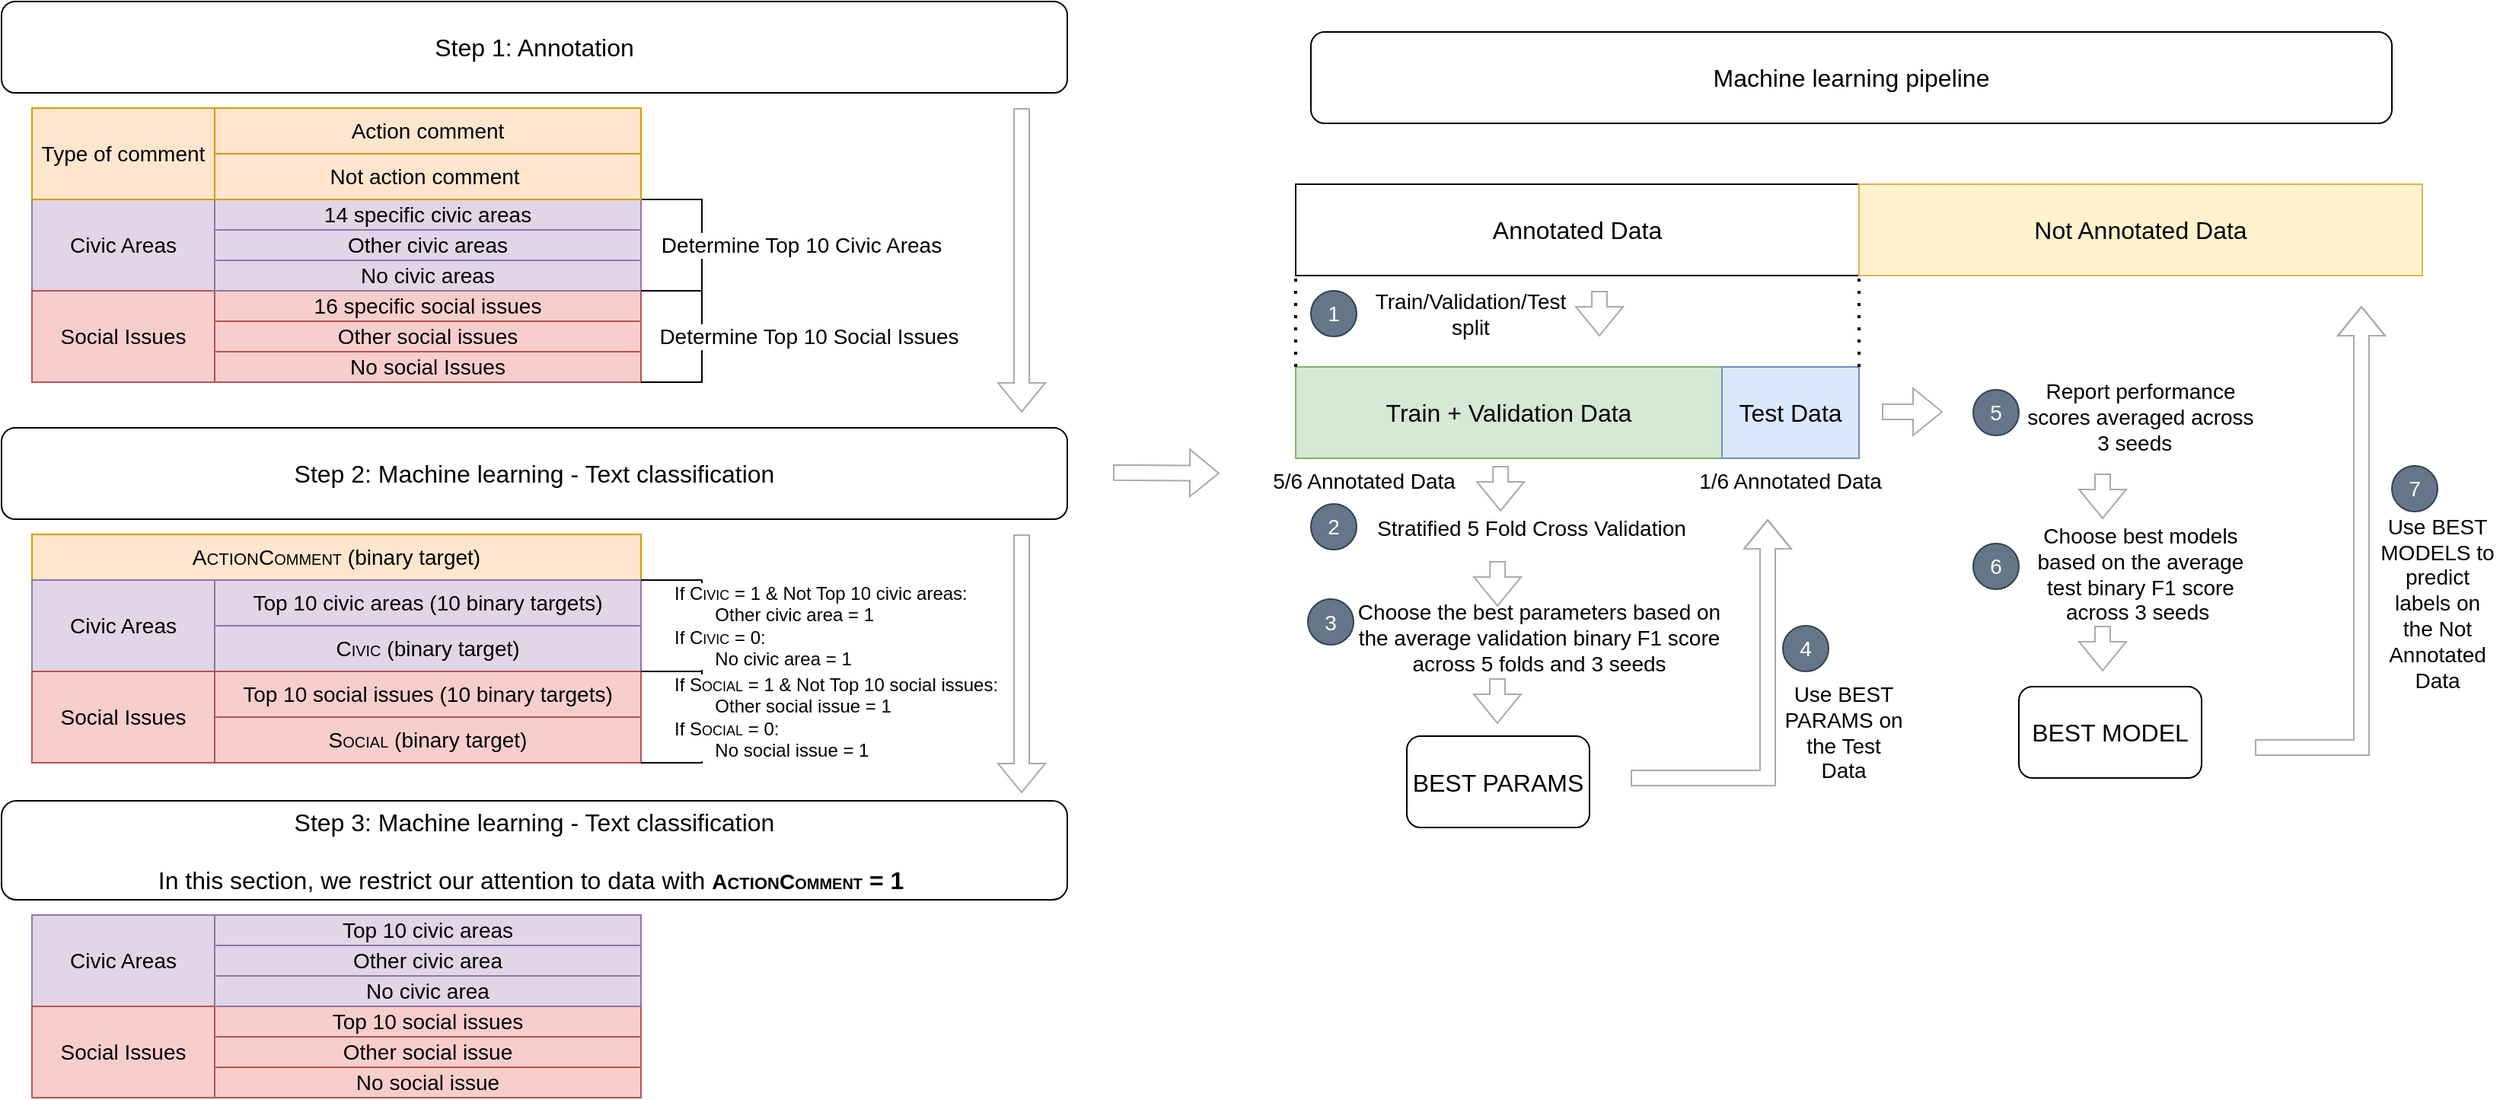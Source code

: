 <mxfile version="26.0.5">
  <diagram name="Page-1" id="k8qGRllSuCCMeSWJRuRN">
    <mxGraphModel dx="1242" dy="827" grid="1" gridSize="10" guides="1" tooltips="1" connect="1" arrows="1" fold="1" page="1" pageScale="1" pageWidth="850" pageHeight="1100" math="0" shadow="0">
      <root>
        <mxCell id="0" />
        <mxCell id="1" parent="0" />
        <mxCell id="Wy1gnbVzSQiRrtNqNRIT-1" value="Annotated Data" style="rounded=0;whiteSpace=wrap;html=1;fontSize=16;" parent="1" vertex="1">
          <mxGeometry x="870" y="130" width="370" height="60" as="geometry" />
        </mxCell>
        <mxCell id="Wy1gnbVzSQiRrtNqNRIT-2" value="Not Annotated Data" style="rounded=0;whiteSpace=wrap;html=1;fillColor=#fff2cc;strokeColor=#d6b656;fontSize=16;" parent="1" vertex="1">
          <mxGeometry x="1240" y="130" width="370" height="60" as="geometry" />
        </mxCell>
        <mxCell id="Wy1gnbVzSQiRrtNqNRIT-3" value="Train + Validation Data" style="rounded=0;whiteSpace=wrap;html=1;fillColor=#d5e8d4;strokeColor=#82b366;fontSize=16;" parent="1" vertex="1">
          <mxGeometry x="870" y="250" width="280" height="60" as="geometry" />
        </mxCell>
        <mxCell id="Wy1gnbVzSQiRrtNqNRIT-4" value="Test Data" style="rounded=0;whiteSpace=wrap;html=1;fillColor=#dae8fc;strokeColor=#6c8ebf;fontSize=16;" parent="1" vertex="1">
          <mxGeometry x="1150" y="250" width="90" height="60" as="geometry" />
        </mxCell>
        <mxCell id="Wy1gnbVzSQiRrtNqNRIT-5" value="" style="endArrow=none;dashed=1;html=1;dashPattern=1 3;strokeWidth=2;rounded=0;exitX=1;exitY=0;exitDx=0;exitDy=0;entryX=1;entryY=1;entryDx=0;entryDy=0;fontSize=14;" parent="1" source="Wy1gnbVzSQiRrtNqNRIT-4" target="Wy1gnbVzSQiRrtNqNRIT-1" edge="1">
          <mxGeometry width="50" height="50" relative="1" as="geometry">
            <mxPoint x="1230" y="240" as="sourcePoint" />
            <mxPoint x="1240" y="180" as="targetPoint" />
          </mxGeometry>
        </mxCell>
        <mxCell id="Wy1gnbVzSQiRrtNqNRIT-6" value="" style="endArrow=none;dashed=1;html=1;dashPattern=1 3;strokeWidth=2;rounded=0;entryX=0;entryY=1;entryDx=0;entryDy=0;exitX=0;exitY=0;exitDx=0;exitDy=0;fontSize=14;" parent="1" source="Wy1gnbVzSQiRrtNqNRIT-3" target="Wy1gnbVzSQiRrtNqNRIT-1" edge="1">
          <mxGeometry width="50" height="50" relative="1" as="geometry">
            <mxPoint x="840" y="250" as="sourcePoint" />
            <mxPoint x="869" y="190" as="targetPoint" />
          </mxGeometry>
        </mxCell>
        <mxCell id="Wy1gnbVzSQiRrtNqNRIT-25" value="1/6 Annotated Data" style="text;html=1;align=center;verticalAlign=middle;whiteSpace=wrap;rounded=0;fontSize=14;" parent="1" vertex="1">
          <mxGeometry x="1120" y="310" width="150" height="30" as="geometry" />
        </mxCell>
        <mxCell id="Wy1gnbVzSQiRrtNqNRIT-26" value="5/6 Annotated Data" style="text;html=1;align=center;verticalAlign=middle;whiteSpace=wrap;rounded=0;fontSize=14;" parent="1" vertex="1">
          <mxGeometry x="840" y="310" width="150" height="30" as="geometry" />
        </mxCell>
        <mxCell id="Wy1gnbVzSQiRrtNqNRIT-27" value="" style="shape=flexArrow;endArrow=classic;html=1;rounded=0;strokeColor=light-dark(#aaaaaa, #ededed);fontSize=14;" parent="1" edge="1">
          <mxGeometry width="50" height="50" relative="1" as="geometry">
            <mxPoint x="1004.58" y="315" as="sourcePoint" />
            <mxPoint x="1004.58" y="345" as="targetPoint" />
          </mxGeometry>
        </mxCell>
        <mxCell id="Wy1gnbVzSQiRrtNqNRIT-29" value="Stratified 5 Fold Cross Validation" style="text;html=1;align=center;verticalAlign=middle;whiteSpace=wrap;rounded=0;fontSize=14;" parent="1" vertex="1">
          <mxGeometry x="890" y="341" width="270" height="30" as="geometry" />
        </mxCell>
        <mxCell id="Wy1gnbVzSQiRrtNqNRIT-32" value="" style="shape=flexArrow;endArrow=classic;html=1;rounded=0;strokeColor=light-dark(#aaaaaa, #ededed);fontSize=14;" parent="1" edge="1">
          <mxGeometry width="50" height="50" relative="1" as="geometry">
            <mxPoint x="1002.58" y="377.5" as="sourcePoint" />
            <mxPoint x="1002.58" y="407.5" as="targetPoint" />
          </mxGeometry>
        </mxCell>
        <mxCell id="Wy1gnbVzSQiRrtNqNRIT-34" value="Choose the best parameters based on the average validation binary F1 score across 5 folds and 3 seeds" style="text;html=1;align=center;verticalAlign=middle;whiteSpace=wrap;rounded=0;fontSize=14;" parent="1" vertex="1">
          <mxGeometry x="900" y="392.5" width="260" height="70" as="geometry" />
        </mxCell>
        <mxCell id="Wy1gnbVzSQiRrtNqNRIT-35" value="" style="shape=flexArrow;endArrow=classic;html=1;rounded=0;strokeColor=light-dark(#aaaaaa, #ededed);fontSize=14;" parent="1" edge="1">
          <mxGeometry width="50" height="50" relative="1" as="geometry">
            <mxPoint x="1400" y="420" as="sourcePoint" />
            <mxPoint x="1400" y="450" as="targetPoint" />
          </mxGeometry>
        </mxCell>
        <mxCell id="Wy1gnbVzSQiRrtNqNRIT-36" value="BEST PARAMS" style="rounded=1;whiteSpace=wrap;html=1;fontSize=16;" parent="1" vertex="1">
          <mxGeometry x="943" y="492.5" width="120" height="60" as="geometry" />
        </mxCell>
        <mxCell id="Wy1gnbVzSQiRrtNqNRIT-37" value="" style="shape=flexArrow;endArrow=classic;html=1;rounded=0;strokeColor=light-dark(#aaaaaa, #ededed);fontSize=14;" parent="1" edge="1">
          <mxGeometry width="50" height="50" relative="1" as="geometry">
            <mxPoint x="1090" y="520" as="sourcePoint" />
            <mxPoint x="1180" y="350" as="targetPoint" />
            <Array as="points">
              <mxPoint x="1180" y="520" />
            </Array>
          </mxGeometry>
        </mxCell>
        <mxCell id="Wy1gnbVzSQiRrtNqNRIT-38" value="Use BEST PARAMS on the Test Data" style="text;html=1;align=center;verticalAlign=middle;whiteSpace=wrap;rounded=0;fontSize=14;" parent="1" vertex="1">
          <mxGeometry x="1190" y="475" width="80" height="30" as="geometry" />
        </mxCell>
        <mxCell id="Wy1gnbVzSQiRrtNqNRIT-40" value="" style="shape=flexArrow;endArrow=classic;html=1;rounded=0;strokeColor=light-dark(#aaaaaa, #ededed);fontSize=14;" parent="1" edge="1">
          <mxGeometry width="50" height="50" relative="1" as="geometry">
            <mxPoint x="1255" y="279.5" as="sourcePoint" />
            <mxPoint x="1295" y="279.5" as="targetPoint" />
          </mxGeometry>
        </mxCell>
        <mxCell id="Wy1gnbVzSQiRrtNqNRIT-41" value="Report performance scores averaged across 3 seeds &amp;nbsp;" style="text;html=1;align=center;verticalAlign=middle;whiteSpace=wrap;rounded=0;fontSize=14;" parent="1" vertex="1">
          <mxGeometry x="1345" y="268" width="160" height="30" as="geometry" />
        </mxCell>
        <mxCell id="Wy1gnbVzSQiRrtNqNRIT-42" value="BEST MODEL" style="rounded=1;whiteSpace=wrap;html=1;fontSize=16;" parent="1" vertex="1">
          <mxGeometry x="1345" y="460" width="120" height="60" as="geometry" />
        </mxCell>
        <mxCell id="Wy1gnbVzSQiRrtNqNRIT-44" value="Choose best models based on the average test binary F1 score across 3 seeds&amp;nbsp;" style="text;html=1;align=center;verticalAlign=middle;whiteSpace=wrap;rounded=0;fontSize=14;" parent="1" vertex="1">
          <mxGeometry x="1345" y="371" width="160" height="30" as="geometry" />
        </mxCell>
        <mxCell id="Wy1gnbVzSQiRrtNqNRIT-46" value="" style="shape=flexArrow;endArrow=classic;html=1;rounded=0;strokeColor=light-dark(#aaaaaa, #ededed);fontSize=14;" parent="1" edge="1">
          <mxGeometry width="50" height="50" relative="1" as="geometry">
            <mxPoint x="1002.5" y="454.5" as="sourcePoint" />
            <mxPoint x="1002.5" y="484.5" as="targetPoint" />
          </mxGeometry>
        </mxCell>
        <mxCell id="Wy1gnbVzSQiRrtNqNRIT-47" value="" style="shape=flexArrow;endArrow=classic;html=1;rounded=0;strokeColor=light-dark(#aaaaaa, #ededed);fontSize=14;" parent="1" edge="1">
          <mxGeometry width="50" height="50" relative="1" as="geometry">
            <mxPoint x="1400" y="320" as="sourcePoint" />
            <mxPoint x="1400" y="350" as="targetPoint" />
          </mxGeometry>
        </mxCell>
        <mxCell id="Wy1gnbVzSQiRrtNqNRIT-48" value="" style="shape=flexArrow;endArrow=classic;html=1;rounded=0;strokeColor=light-dark(#aaaaaa, #ededed);fontSize=14;" parent="1" edge="1">
          <mxGeometry width="50" height="50" relative="1" as="geometry">
            <mxPoint x="1500" y="500" as="sourcePoint" />
            <mxPoint x="1570" y="210" as="targetPoint" />
            <Array as="points">
              <mxPoint x="1570" y="500" />
            </Array>
          </mxGeometry>
        </mxCell>
        <mxCell id="Wy1gnbVzSQiRrtNqNRIT-49" value="Use BEST MODELS to predict labels on the Not Annotated Data" style="text;html=1;align=center;verticalAlign=middle;whiteSpace=wrap;rounded=0;fontSize=14;" parent="1" vertex="1">
          <mxGeometry x="1580" y="390" width="80" height="30" as="geometry" />
        </mxCell>
        <mxCell id="Wy1gnbVzSQiRrtNqNRIT-51" value="1" style="ellipse;whiteSpace=wrap;html=1;aspect=fixed;fillColor=#647687;fontColor=#ffffff;strokeColor=#314354;fontSize=14;" parent="1" vertex="1">
          <mxGeometry x="880" y="200" width="30" height="30" as="geometry" />
        </mxCell>
        <mxCell id="Wy1gnbVzSQiRrtNqNRIT-52" value="Train/Validation/Test split" style="text;html=1;align=center;verticalAlign=middle;whiteSpace=wrap;rounded=0;fontSize=14;" parent="1" vertex="1">
          <mxGeometry x="910" y="200" width="150" height="30" as="geometry" />
        </mxCell>
        <mxCell id="Wy1gnbVzSQiRrtNqNRIT-53" value="" style="shape=flexArrow;endArrow=classic;html=1;rounded=0;strokeColor=light-dark(#aaaaaa, #ededed);fontSize=14;" parent="1" edge="1">
          <mxGeometry width="50" height="50" relative="1" as="geometry">
            <mxPoint x="1069.5" y="200" as="sourcePoint" />
            <mxPoint x="1069.5" y="230" as="targetPoint" />
          </mxGeometry>
        </mxCell>
        <mxCell id="Wy1gnbVzSQiRrtNqNRIT-54" value="2" style="ellipse;whiteSpace=wrap;html=1;aspect=fixed;fillColor=#647687;fontColor=#ffffff;strokeColor=#314354;fontSize=14;" parent="1" vertex="1">
          <mxGeometry x="880" y="340" width="30" height="30" as="geometry" />
        </mxCell>
        <mxCell id="Wy1gnbVzSQiRrtNqNRIT-55" value="3" style="ellipse;whiteSpace=wrap;html=1;aspect=fixed;fillColor=#647687;fontColor=#ffffff;strokeColor=#314354;fontSize=14;" parent="1" vertex="1">
          <mxGeometry x="878" y="402.5" width="30" height="30" as="geometry" />
        </mxCell>
        <mxCell id="Wy1gnbVzSQiRrtNqNRIT-56" value="4" style="ellipse;whiteSpace=wrap;html=1;aspect=fixed;fillColor=#647687;fontColor=#ffffff;strokeColor=#314354;fontSize=14;" parent="1" vertex="1">
          <mxGeometry x="1190" y="420" width="30" height="30" as="geometry" />
        </mxCell>
        <mxCell id="Wy1gnbVzSQiRrtNqNRIT-58" value="5" style="ellipse;whiteSpace=wrap;html=1;aspect=fixed;fillColor=#647687;fontColor=#ffffff;strokeColor=#314354;fontSize=14;" parent="1" vertex="1">
          <mxGeometry x="1315" y="265" width="30" height="30" as="geometry" />
        </mxCell>
        <mxCell id="Wy1gnbVzSQiRrtNqNRIT-59" value="6" style="ellipse;whiteSpace=wrap;html=1;aspect=fixed;fillColor=#647687;fontColor=#ffffff;strokeColor=#314354;fontSize=14;" parent="1" vertex="1">
          <mxGeometry x="1315" y="366" width="30" height="30" as="geometry" />
        </mxCell>
        <mxCell id="Wy1gnbVzSQiRrtNqNRIT-61" value="7" style="ellipse;whiteSpace=wrap;html=1;aspect=fixed;fillColor=#647687;fontColor=#ffffff;strokeColor=#314354;fontSize=14;" parent="1" vertex="1">
          <mxGeometry x="1590" y="315" width="30" height="30" as="geometry" />
        </mxCell>
        <mxCell id="KJEaABMl4YH4yPC1yJ6U-1" value="Step 1: Annotation" style="rounded=1;whiteSpace=wrap;html=1;fontSize=16;" parent="1" vertex="1">
          <mxGeometry x="20" y="10" width="700" height="60" as="geometry" />
        </mxCell>
        <mxCell id="KJEaABMl4YH4yPC1yJ6U-7" value="Civic Areas" style="rounded=0;whiteSpace=wrap;html=1;fillColor=#e1d5e7;strokeColor=#9673a6;fontSize=14;" parent="1" vertex="1">
          <mxGeometry x="40" y="140" width="120" height="60" as="geometry" />
        </mxCell>
        <mxCell id="KJEaABMl4YH4yPC1yJ6U-8" value="Type of comment" style="rounded=0;whiteSpace=wrap;html=1;fillColor=#ffe6cc;strokeColor=#d79b00;fontSize=14;" parent="1" vertex="1">
          <mxGeometry x="40" y="80" width="120" height="60" as="geometry" />
        </mxCell>
        <mxCell id="KJEaABMl4YH4yPC1yJ6U-9" value="Social Issues" style="rounded=0;whiteSpace=wrap;html=1;fillColor=#f8cecc;strokeColor=#b85450;fontSize=14;" parent="1" vertex="1">
          <mxGeometry x="40" y="200" width="120" height="60" as="geometry" />
        </mxCell>
        <mxCell id="KJEaABMl4YH4yPC1yJ6U-10" value="16 specific social issues" style="rounded=0;whiteSpace=wrap;html=1;fillColor=#f8cecc;strokeColor=#b85450;fontSize=14;" parent="1" vertex="1">
          <mxGeometry x="160" y="200" width="280" height="20" as="geometry" />
        </mxCell>
        <mxCell id="KJEaABMl4YH4yPC1yJ6U-11" value="Other social issues" style="rounded=0;whiteSpace=wrap;html=1;fillColor=#f8cecc;strokeColor=#b85450;fontSize=14;" parent="1" vertex="1">
          <mxGeometry x="160" y="220" width="280" height="20" as="geometry" />
        </mxCell>
        <mxCell id="KJEaABMl4YH4yPC1yJ6U-12" value="No social Issues" style="rounded=0;whiteSpace=wrap;html=1;fillColor=#f8cecc;strokeColor=#b85450;fontSize=14;" parent="1" vertex="1">
          <mxGeometry x="160" y="240" width="280" height="20" as="geometry" />
        </mxCell>
        <mxCell id="KJEaABMl4YH4yPC1yJ6U-13" value="14 specific civic areas" style="rounded=0;whiteSpace=wrap;html=1;fillColor=#e1d5e7;strokeColor=#9673a6;fontSize=14;" parent="1" vertex="1">
          <mxGeometry x="160" y="140" width="280" height="20" as="geometry" />
        </mxCell>
        <mxCell id="KJEaABMl4YH4yPC1yJ6U-14" value="Other civic areas" style="rounded=0;whiteSpace=wrap;html=1;fillColor=#e1d5e7;strokeColor=#9673a6;fontSize=14;" parent="1" vertex="1">
          <mxGeometry x="160" y="160" width="280" height="20" as="geometry" />
        </mxCell>
        <mxCell id="KJEaABMl4YH4yPC1yJ6U-15" value="No civic areas" style="rounded=0;whiteSpace=wrap;html=1;fillColor=#e1d5e7;strokeColor=#9673a6;fontSize=14;" parent="1" vertex="1">
          <mxGeometry x="160" y="180" width="280" height="20" as="geometry" />
        </mxCell>
        <mxCell id="KJEaABMl4YH4yPC1yJ6U-18" value="Action comment" style="rounded=0;whiteSpace=wrap;html=1;fillColor=#ffe6cc;strokeColor=#d79b00;fontSize=14;" parent="1" vertex="1">
          <mxGeometry x="160" y="80" width="280" height="30" as="geometry" />
        </mxCell>
        <mxCell id="KJEaABMl4YH4yPC1yJ6U-22" style="edgeStyle=orthogonalEdgeStyle;rounded=0;orthogonalLoop=1;jettySize=auto;html=1;exitX=1;exitY=1;exitDx=0;exitDy=0;entryX=1;entryY=0;entryDx=0;entryDy=0;endArrow=none;endFill=0;fontSize=14;" parent="1" source="KJEaABMl4YH4yPC1yJ6U-20" target="KJEaABMl4YH4yPC1yJ6U-10" edge="1">
          <mxGeometry relative="1" as="geometry">
            <Array as="points">
              <mxPoint x="480" y="140" />
              <mxPoint x="480" y="200" />
            </Array>
          </mxGeometry>
        </mxCell>
        <mxCell id="KJEaABMl4YH4yPC1yJ6U-23" value="Determine Top 10 Civic Areas" style="edgeLabel;html=1;align=center;verticalAlign=middle;resizable=0;points=[];fontSize=14;" parent="KJEaABMl4YH4yPC1yJ6U-22" vertex="1" connectable="0">
          <mxGeometry x="-0.031" relative="1" as="geometry">
            <mxPoint x="65" y="2" as="offset" />
          </mxGeometry>
        </mxCell>
        <mxCell id="KJEaABMl4YH4yPC1yJ6U-20" value="Not action comment&amp;nbsp;" style="rounded=0;whiteSpace=wrap;html=1;fillColor=#ffe6cc;strokeColor=#d79b00;fontSize=14;" parent="1" vertex="1">
          <mxGeometry x="160" y="110" width="280" height="30" as="geometry" />
        </mxCell>
        <mxCell id="KJEaABMl4YH4yPC1yJ6U-25" style="edgeStyle=orthogonalEdgeStyle;rounded=0;orthogonalLoop=1;jettySize=auto;html=1;exitX=1;exitY=1;exitDx=0;exitDy=0;entryX=1;entryY=0;entryDx=0;entryDy=0;endArrow=none;endFill=0;fontSize=14;" parent="1" edge="1">
          <mxGeometry relative="1" as="geometry">
            <mxPoint x="440" y="200" as="sourcePoint" />
            <mxPoint x="440" y="260" as="targetPoint" />
            <Array as="points">
              <mxPoint x="480" y="200" />
              <mxPoint x="480" y="260" />
            </Array>
          </mxGeometry>
        </mxCell>
        <mxCell id="KJEaABMl4YH4yPC1yJ6U-26" value="Determine Top 10 Social Issues" style="edgeLabel;html=1;align=center;verticalAlign=middle;resizable=0;points=[];fontSize=14;" parent="KJEaABMl4YH4yPC1yJ6U-25" vertex="1" connectable="0">
          <mxGeometry x="-0.031" relative="1" as="geometry">
            <mxPoint x="70" y="2" as="offset" />
          </mxGeometry>
        </mxCell>
        <mxCell id="KJEaABMl4YH4yPC1yJ6U-27" value="Step 2: Machine learning - Text classification" style="rounded=1;whiteSpace=wrap;html=1;fontSize=16;" parent="1" vertex="1">
          <mxGeometry x="20" y="290" width="700" height="60" as="geometry" />
        </mxCell>
        <mxCell id="KJEaABMl4YH4yPC1yJ6U-28" value="&lt;font&gt;A&lt;font style=&quot;font-size: 11px;&quot;&gt;CTION&lt;/font&gt;C&lt;font style=&quot;font-size: 10px;&quot;&gt;OMMENT&lt;/font&gt; (binary target)&lt;/font&gt;" style="rounded=0;whiteSpace=wrap;html=1;fillColor=#ffe6cc;strokeColor=#d79b00;fontSize=14;" parent="1" vertex="1">
          <mxGeometry x="40" y="360" width="400" height="30" as="geometry" />
        </mxCell>
        <mxCell id="KJEaABMl4YH4yPC1yJ6U-29" value="Civic Areas" style="rounded=0;whiteSpace=wrap;html=1;fillColor=#e1d5e7;strokeColor=#9673a6;fontSize=14;" parent="1" vertex="1">
          <mxGeometry x="40" y="390" width="120" height="60" as="geometry" />
        </mxCell>
        <mxCell id="KJEaABMl4YH4yPC1yJ6U-30" value="Top 10 civic areas (10 binary targets)" style="rounded=0;whiteSpace=wrap;html=1;fillColor=#e1d5e7;strokeColor=#9673a6;fontSize=14;" parent="1" vertex="1">
          <mxGeometry x="160" y="390" width="280" height="30" as="geometry" />
        </mxCell>
        <mxCell id="KJEaABMl4YH4yPC1yJ6U-31" value="C&lt;font style=&quot;font-size: 10px;&quot;&gt;IVIC&lt;/font&gt;&lt;font&gt; (binary target&lt;/font&gt;&lt;font&gt;)&lt;/font&gt;" style="rounded=0;whiteSpace=wrap;html=1;fillColor=#e1d5e7;strokeColor=#9673a6;fontSize=14;" parent="1" vertex="1">
          <mxGeometry x="160" y="420" width="280" height="30" as="geometry" />
        </mxCell>
        <mxCell id="KJEaABMl4YH4yPC1yJ6U-33" value="" style="shape=flexArrow;endArrow=classic;html=1;rounded=0;strokeColor=light-dark(#aaaaaa, #ededed);fontSize=14;" parent="1" edge="1">
          <mxGeometry width="50" height="50" relative="1" as="geometry">
            <mxPoint x="690" y="80" as="sourcePoint" />
            <mxPoint x="690" y="280" as="targetPoint" />
          </mxGeometry>
        </mxCell>
        <mxCell id="KJEaABMl4YH4yPC1yJ6U-35" style="edgeStyle=orthogonalEdgeStyle;rounded=0;orthogonalLoop=1;jettySize=auto;html=1;exitX=1;exitY=1;exitDx=0;exitDy=0;entryX=1;entryY=0;entryDx=0;entryDy=0;endArrow=none;endFill=0;fontSize=14;" parent="1" edge="1">
          <mxGeometry relative="1" as="geometry">
            <mxPoint x="440" y="390" as="sourcePoint" />
            <mxPoint x="440" y="450" as="targetPoint" />
            <Array as="points">
              <mxPoint x="480" y="390" />
              <mxPoint x="480" y="450" />
            </Array>
          </mxGeometry>
        </mxCell>
        <mxCell id="KJEaABMl4YH4yPC1yJ6U-36" value="If C&lt;font style=&quot;font-size: 9px;&quot;&gt;IVIC&lt;/font&gt; = 1 &amp;amp; Not Top 10 civic areas:&amp;nbsp;&lt;div&gt;&lt;span style=&quot;white-space: pre;&quot;&gt;&#x9;&lt;/span&gt;Other civic area = 1&lt;div&gt;If C&lt;font style=&quot;font-size: 9px;&quot;&gt;IVIC&lt;/font&gt; = 0:&amp;nbsp;&lt;/div&gt;&lt;div&gt;&lt;span style=&quot;white-space: pre;&quot;&gt;&#x9;&lt;/span&gt;No civic area = 1&lt;/div&gt;&lt;/div&gt;" style="edgeLabel;html=1;align=left;verticalAlign=middle;resizable=0;points=[];fontSize=12;" parent="KJEaABMl4YH4yPC1yJ6U-35" vertex="1" connectable="0">
          <mxGeometry x="-0.031" relative="1" as="geometry">
            <mxPoint x="-20" y="2" as="offset" />
          </mxGeometry>
        </mxCell>
        <mxCell id="KJEaABMl4YH4yPC1yJ6U-37" value="Social Issues" style="rounded=0;whiteSpace=wrap;html=1;fillColor=#f8cecc;strokeColor=#b85450;fontSize=14;" parent="1" vertex="1">
          <mxGeometry x="40" y="450" width="120" height="60" as="geometry" />
        </mxCell>
        <mxCell id="KJEaABMl4YH4yPC1yJ6U-38" value="Top 10 social issues (10 binary targets)" style="rounded=0;whiteSpace=wrap;html=1;fillColor=#f8cecc;strokeColor=#b85450;fontSize=14;" parent="1" vertex="1">
          <mxGeometry x="160" y="450" width="280" height="30" as="geometry" />
        </mxCell>
        <mxCell id="KJEaABMl4YH4yPC1yJ6U-39" value="&lt;font&gt;S&lt;font style=&quot;font-size: 10px;&quot;&gt;OCIAL&lt;/font&gt;&lt;/font&gt;&lt;font&gt;&amp;nbsp;(binary target&lt;/font&gt;&lt;font&gt;)&lt;/font&gt;" style="rounded=0;whiteSpace=wrap;html=1;fillColor=#f8cecc;strokeColor=#b85450;fontSize=14;" parent="1" vertex="1">
          <mxGeometry x="160" y="480" width="280" height="30" as="geometry" />
        </mxCell>
        <mxCell id="KJEaABMl4YH4yPC1yJ6U-40" style="edgeStyle=orthogonalEdgeStyle;rounded=0;orthogonalLoop=1;jettySize=auto;html=1;exitX=1;exitY=1;exitDx=0;exitDy=0;entryX=1;entryY=0;entryDx=0;entryDy=0;endArrow=none;endFill=0;fillColor=#f8cecc;strokeColor=light-dark(#000000, #d7817e);fontSize=14;" parent="1" edge="1">
          <mxGeometry relative="1" as="geometry">
            <mxPoint x="440" y="450" as="sourcePoint" />
            <mxPoint x="440" y="510" as="targetPoint" />
            <Array as="points">
              <mxPoint x="480" y="450" />
              <mxPoint x="480" y="510" />
            </Array>
          </mxGeometry>
        </mxCell>
        <mxCell id="KJEaABMl4YH4yPC1yJ6U-41" value="If S&lt;font style=&quot;font-size: 9px;&quot;&gt;OCIAL&lt;/font&gt;&amp;nbsp;= 1 &amp;amp; Not Top 10 social issues:&amp;nbsp;&lt;div&gt;&lt;span style=&quot;white-space: pre;&quot;&gt;&#x9;&lt;/span&gt;Other social issue = 1&lt;div&gt;If S&lt;font style=&quot;font-size: 9px;&quot;&gt;OCIAL&lt;/font&gt; = 0:&amp;nbsp;&lt;/div&gt;&lt;div&gt;&lt;span style=&quot;white-space: pre;&quot;&gt;&#x9;&lt;/span&gt;No social issue = 1&lt;/div&gt;&lt;/div&gt;" style="edgeLabel;html=1;align=left;verticalAlign=middle;resizable=0;points=[];fontSize=12;" parent="KJEaABMl4YH4yPC1yJ6U-40" vertex="1" connectable="0">
          <mxGeometry x="-0.031" relative="1" as="geometry">
            <mxPoint x="-20" y="2" as="offset" />
          </mxGeometry>
        </mxCell>
        <mxCell id="KJEaABMl4YH4yPC1yJ6U-42" value="Step 3: Machine learning - Text classification&lt;div&gt;&lt;br&gt;&lt;/div&gt;&lt;div&gt;In this section, we restrict our attention to data with&amp;nbsp;&lt;b&gt;&lt;span style=&quot;font-size: 14px;&quot;&gt;A&lt;/span&gt;&lt;font style=&quot;font-size: 11px;&quot;&gt;CTION&lt;/font&gt;&lt;span style=&quot;font-size: 14px;&quot;&gt;C&lt;/span&gt;&lt;font style=&quot;font-size: 10px;&quot;&gt;OMMENT&lt;/font&gt;&lt;/b&gt;&lt;span style=&quot;background-color: light-dark(#ffffff, var(--ge-dark-color, #121212));&quot;&gt;&lt;b&gt;&amp;nbsp;= 1&amp;nbsp;&lt;/b&gt;&lt;/span&gt;&lt;/div&gt;" style="rounded=1;whiteSpace=wrap;html=1;fontSize=16;" parent="1" vertex="1">
          <mxGeometry x="20" y="535" width="700" height="65" as="geometry" />
        </mxCell>
        <mxCell id="KJEaABMl4YH4yPC1yJ6U-43" value="" style="shape=flexArrow;endArrow=classic;html=1;rounded=0;strokeColor=light-dark(#aaaaaa, #ededed);fontSize=14;" parent="1" edge="1">
          <mxGeometry width="50" height="50" relative="1" as="geometry">
            <mxPoint x="690" y="360" as="sourcePoint" />
            <mxPoint x="690" y="530" as="targetPoint" />
          </mxGeometry>
        </mxCell>
        <mxCell id="KJEaABMl4YH4yPC1yJ6U-44" value="" style="shape=flexArrow;endArrow=classic;html=1;rounded=0;strokeColor=light-dark(#aaaaaa, #ededed);" parent="1" edge="1">
          <mxGeometry width="50" height="50" relative="1" as="geometry">
            <mxPoint x="750" y="319.41" as="sourcePoint" />
            <mxPoint x="820" y="319.83" as="targetPoint" />
          </mxGeometry>
        </mxCell>
        <mxCell id="KJEaABMl4YH4yPC1yJ6U-45" value="Machine learning pipeline" style="rounded=1;whiteSpace=wrap;html=1;fontSize=16;" parent="1" vertex="1">
          <mxGeometry x="880" y="30" width="710" height="60" as="geometry" />
        </mxCell>
        <mxCell id="KJEaABMl4YH4yPC1yJ6U-46" value="Civic Areas" style="rounded=0;whiteSpace=wrap;html=1;fillColor=#e1d5e7;strokeColor=#9673a6;fontSize=14;" parent="1" vertex="1">
          <mxGeometry x="40" y="610" width="120" height="60" as="geometry" />
        </mxCell>
        <mxCell id="KJEaABMl4YH4yPC1yJ6U-47" value="Top 10 civic areas" style="rounded=0;whiteSpace=wrap;html=1;fillColor=#e1d5e7;strokeColor=#9673a6;fontSize=14;" parent="1" vertex="1">
          <mxGeometry x="160" y="610" width="280" height="20" as="geometry" />
        </mxCell>
        <mxCell id="KJEaABMl4YH4yPC1yJ6U-48" value="Social Issues" style="rounded=0;whiteSpace=wrap;html=1;fillColor=#f8cecc;strokeColor=#b85450;fontSize=14;" parent="1" vertex="1">
          <mxGeometry x="40" y="670" width="120" height="60" as="geometry" />
        </mxCell>
        <mxCell id="KJEaABMl4YH4yPC1yJ6U-49" value="Top 10 social issues" style="rounded=0;whiteSpace=wrap;html=1;fillColor=#f8cecc;strokeColor=#b85450;fontSize=14;" parent="1" vertex="1">
          <mxGeometry x="160" y="670" width="280" height="20" as="geometry" />
        </mxCell>
        <mxCell id="KJEaABMl4YH4yPC1yJ6U-50" value="Other civic area" style="rounded=0;whiteSpace=wrap;html=1;fillColor=#e1d5e7;strokeColor=#9673a6;fontSize=14;" parent="1" vertex="1">
          <mxGeometry x="160" y="630" width="280" height="20" as="geometry" />
        </mxCell>
        <mxCell id="KJEaABMl4YH4yPC1yJ6U-51" value="No civic area" style="rounded=0;whiteSpace=wrap;html=1;fillColor=#e1d5e7;strokeColor=#9673a6;fontSize=14;" parent="1" vertex="1">
          <mxGeometry x="160" y="650" width="280" height="20" as="geometry" />
        </mxCell>
        <mxCell id="KJEaABMl4YH4yPC1yJ6U-52" value="Other social issue" style="rounded=0;whiteSpace=wrap;html=1;fillColor=#f8cecc;strokeColor=#b85450;fontSize=14;" parent="1" vertex="1">
          <mxGeometry x="160" y="690" width="280" height="20" as="geometry" />
        </mxCell>
        <mxCell id="KJEaABMl4YH4yPC1yJ6U-53" value="No social issue" style="rounded=0;whiteSpace=wrap;html=1;fillColor=#f8cecc;strokeColor=#b85450;fontSize=14;" parent="1" vertex="1">
          <mxGeometry x="160" y="710" width="280" height="20" as="geometry" />
        </mxCell>
      </root>
    </mxGraphModel>
  </diagram>
</mxfile>
